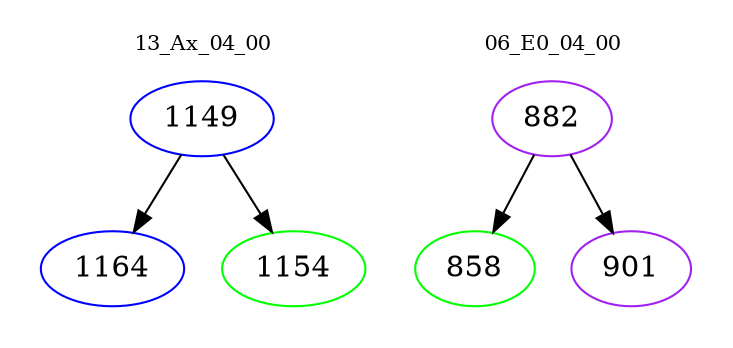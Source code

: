 digraph{
subgraph cluster_0 {
color = white
label = "13_Ax_04_00";
fontsize=10;
T0_1149 [label="1149", color="blue"]
T0_1149 -> T0_1164 [color="black"]
T0_1164 [label="1164", color="blue"]
T0_1149 -> T0_1154 [color="black"]
T0_1154 [label="1154", color="green"]
}
subgraph cluster_1 {
color = white
label = "06_E0_04_00";
fontsize=10;
T1_882 [label="882", color="purple"]
T1_882 -> T1_858 [color="black"]
T1_858 [label="858", color="green"]
T1_882 -> T1_901 [color="black"]
T1_901 [label="901", color="purple"]
}
}
